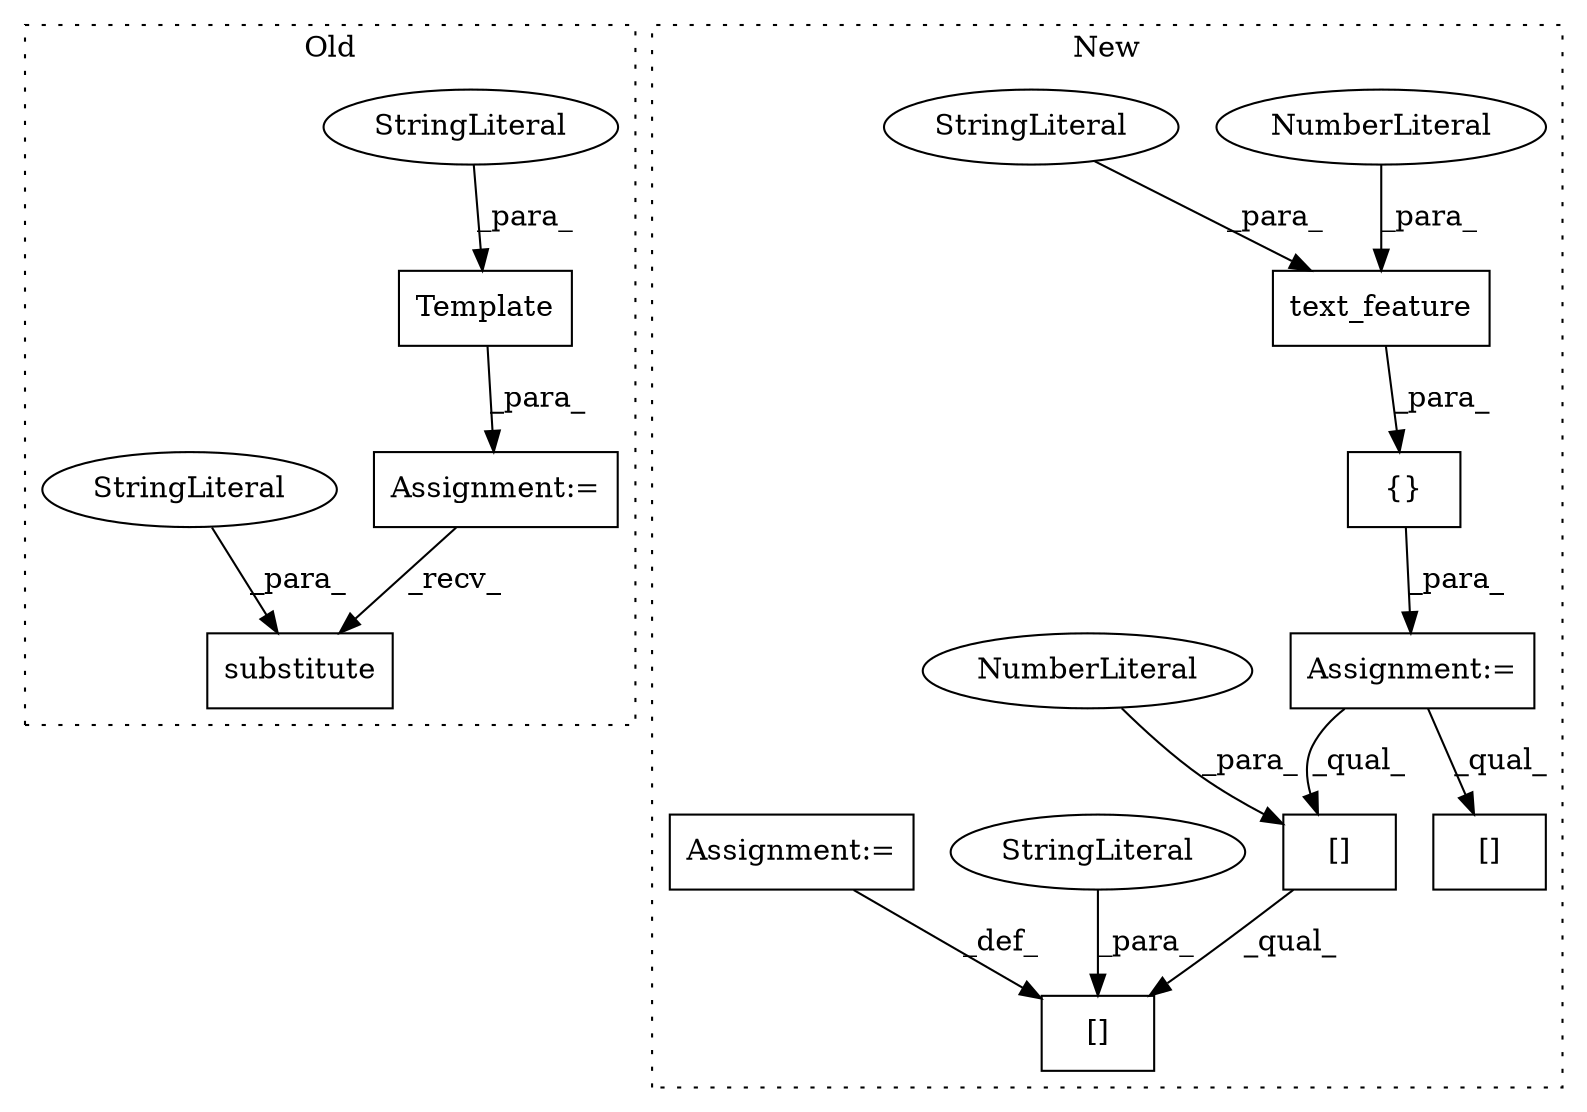 digraph G {
subgraph cluster0 {
1 [label="Template" a="32" s="7089,7327" l="9,1" shape="box"];
5 [label="StringLiteral" a="45" s="7098" l="229" shape="ellipse"];
7 [label="substitute" a="32" s="7463,7479" l="11,1" shape="box"];
12 [label="StringLiteral" a="45" s="7474" l="5" shape="ellipse"];
14 [label="Assignment:=" a="7" s="7088" l="1" shape="box"];
label = "Old";
style="dotted";
}
subgraph cluster1 {
2 [label="text_feature" a="32" s="7354,7415" l="13,1" shape="box"];
3 [label="{}" a="4" s="7306,7416" l="1,1" shape="box"];
4 [label="NumberLiteral" a="34" s="7383" l="1" shape="ellipse"];
6 [label="StringLiteral" a="45" s="7367" l="15" shape="ellipse"];
8 [label="Assignment:=" a="7" s="7288" l="1" shape="box"];
9 [label="[]" a="2" s="7657,7673" l="15,1" shape="box"];
10 [label="NumberLiteral" a="34" s="7672" l="1" shape="ellipse"];
11 [label="[]" a="2" s="7657,7684" l="18,1" shape="box"];
13 [label="StringLiteral" a="45" s="7675" l="9" shape="ellipse"];
15 [label="[]" a="2" s="7701,7728" l="18,1" shape="box"];
16 [label="Assignment:=" a="7" s="7685" l="1" shape="box"];
label = "New";
style="dotted";
}
1 -> 14 [label="_para_"];
2 -> 3 [label="_para_"];
3 -> 8 [label="_para_"];
4 -> 2 [label="_para_"];
5 -> 1 [label="_para_"];
6 -> 2 [label="_para_"];
8 -> 9 [label="_qual_"];
8 -> 15 [label="_qual_"];
9 -> 11 [label="_qual_"];
10 -> 9 [label="_para_"];
12 -> 7 [label="_para_"];
13 -> 11 [label="_para_"];
14 -> 7 [label="_recv_"];
16 -> 11 [label="_def_"];
}